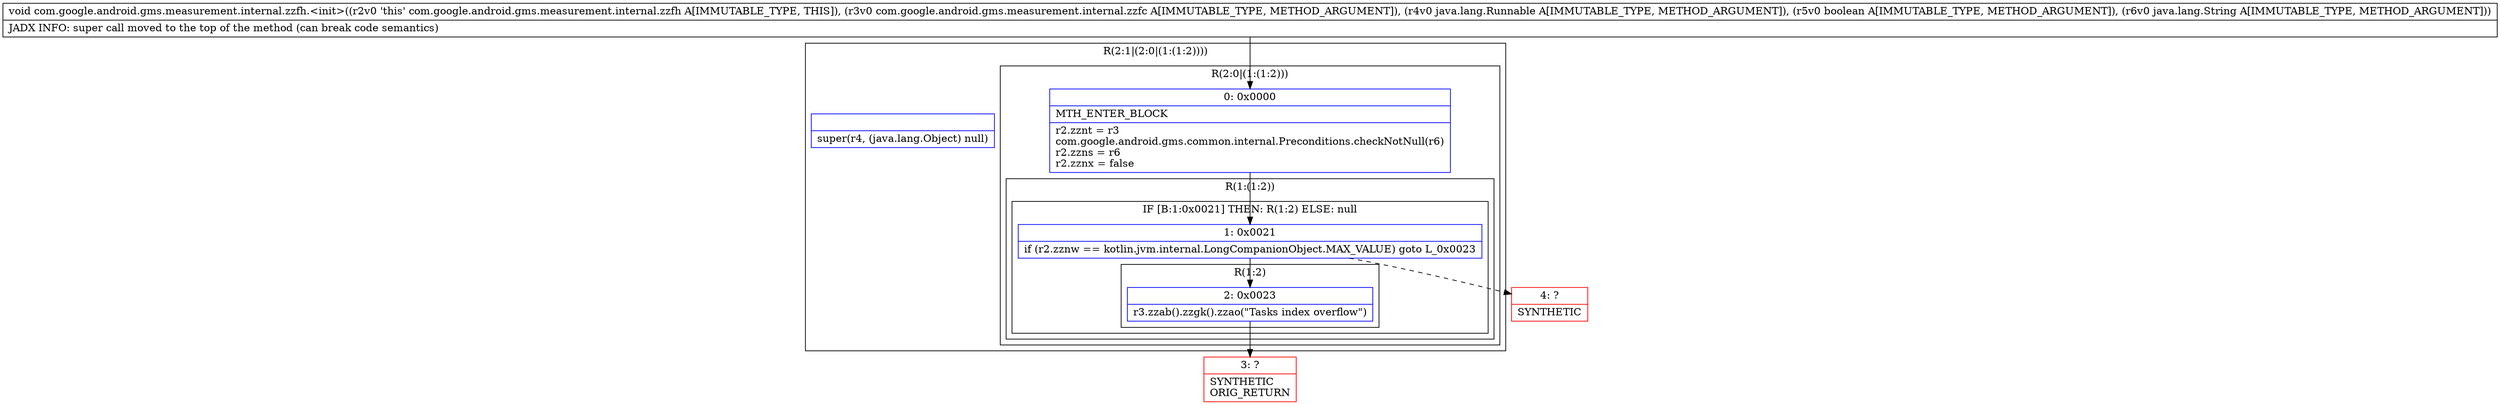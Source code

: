 digraph "CFG forcom.google.android.gms.measurement.internal.zzfh.\<init\>(Lcom\/google\/android\/gms\/measurement\/internal\/zzfc;Ljava\/lang\/Runnable;ZLjava\/lang\/String;)V" {
subgraph cluster_Region_237295565 {
label = "R(2:1|(2:0|(1:(1:2))))";
node [shape=record,color=blue];
Node_InsnContainer_140265789 [shape=record,label="{|super(r4, (java.lang.Object) null)\l}"];
subgraph cluster_Region_1552692188 {
label = "R(2:0|(1:(1:2)))";
node [shape=record,color=blue];
Node_0 [shape=record,label="{0\:\ 0x0000|MTH_ENTER_BLOCK\l|r2.zznt = r3\lcom.google.android.gms.common.internal.Preconditions.checkNotNull(r6)\lr2.zzns = r6\lr2.zznx = false\l}"];
subgraph cluster_Region_141651028 {
label = "R(1:(1:2))";
node [shape=record,color=blue];
subgraph cluster_IfRegion_549673000 {
label = "IF [B:1:0x0021] THEN: R(1:2) ELSE: null";
node [shape=record,color=blue];
Node_1 [shape=record,label="{1\:\ 0x0021|if (r2.zznw == kotlin.jvm.internal.LongCompanionObject.MAX_VALUE) goto L_0x0023\l}"];
subgraph cluster_Region_1245509804 {
label = "R(1:2)";
node [shape=record,color=blue];
Node_2 [shape=record,label="{2\:\ 0x0023|r3.zzab().zzgk().zzao(\"Tasks index overflow\")\l}"];
}
}
}
}
}
Node_3 [shape=record,color=red,label="{3\:\ ?|SYNTHETIC\lORIG_RETURN\l}"];
Node_4 [shape=record,color=red,label="{4\:\ ?|SYNTHETIC\l}"];
MethodNode[shape=record,label="{void com.google.android.gms.measurement.internal.zzfh.\<init\>((r2v0 'this' com.google.android.gms.measurement.internal.zzfh A[IMMUTABLE_TYPE, THIS]), (r3v0 com.google.android.gms.measurement.internal.zzfc A[IMMUTABLE_TYPE, METHOD_ARGUMENT]), (r4v0 java.lang.Runnable A[IMMUTABLE_TYPE, METHOD_ARGUMENT]), (r5v0 boolean A[IMMUTABLE_TYPE, METHOD_ARGUMENT]), (r6v0 java.lang.String A[IMMUTABLE_TYPE, METHOD_ARGUMENT]))  | JADX INFO: super call moved to the top of the method (can break code semantics)\l}"];
MethodNode -> Node_0;
Node_0 -> Node_1;
Node_1 -> Node_2;
Node_1 -> Node_4[style=dashed];
Node_2 -> Node_3;
}

